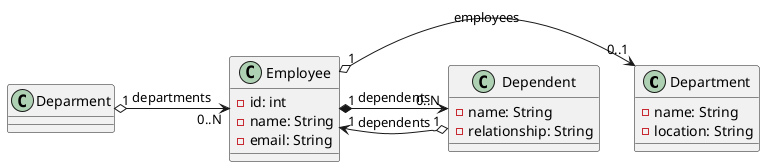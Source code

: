 @startuml todo #1
class Department {
    -name: String
    -location: String
}

class Employee {
    - id: int
    -name: String
    -email: String
}

class Dependent {
    -name: String
    -relationship: String
}

' Relationships between department and employees
' employees work at one department at a time, while a department can (potentially) have many employees​;

' Department cannot exist without employees (but employees can exist without a department)​;
' - an employee "might" exist without working at a department;

Deparment "1" o-> "0..N" Employee : departments
Employee "1" o-> "0..1" Department : employees

'  employees can have family members listed as dependents (for health benefits)​;
' - an employee might not have dependents (They can also have many dependents)​;

Employee "1" *-> "0..N" Dependent : dependents
Dependent "1" o-> "1" Employee : dependents
@enduml



@startuml todo #2
' # Sales, Items, and Sellers

' Draw an UML Class Diagram to represent:

' - a sale is made of many items and the same item can appear on many different sales​;
' - a sale is done by only one seller;
' - a seller can do many sale s .

class Sale {
}

class Item {
}

class Seller {
}

' - a sale is made of many items and the same item can appear on many different sales​;
Item "1" o-> "N" Sale : sales
Sale "1" o-> "1" Item : items 

Sale "1" o-> "1" Seller : seller 
Seller "1" o-> "N" Sale : sales
@enduml


@startuml todo #3

' # Courses, Sections, Students, and Instructors

' Draw an UML Class Diagram to represent:​

' - a course can have many sections​;
' - a section is always associated with one course and cannot exist without a course;
' - each section can have many students and each student can enroll in many different course sections​;
' - a course section is taught by only one instructor​;
' - a instructor can teach many course sections.


class Course {}
class Section {}
class Student {}
class Instructor{}

' Relationships
' - a course can have many sections (both are Strong - Aggregation)
Course "1" *-> "0..N" Section : section

' - a section is always associated with one course and cannot exist without a course (Section is dependent on Course - composition)
Section "1" o-> "1" Course : course


' - each section can have many students and each student can enroll in many different course sections​ (Both are Strong - Aggregation)
Section "1" o-> "0..N" Student : students
Student "N" o-> "1" Section : sections

' - a instructor can teach many course sections​;
Instructor "1" o-> "0..N" Section : section

' - a course section is taught by only one instructor​; 
Course "1" *-> "1" Instructor : instructors
Instructor "1" o-> "1" Course : courses
@enduml